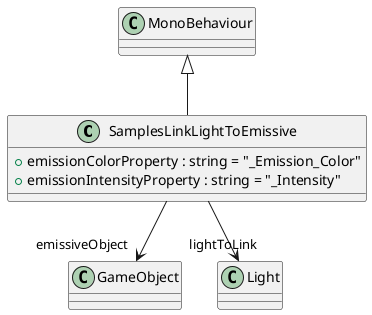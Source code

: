 @startuml
class SamplesLinkLightToEmissive {
    + emissionColorProperty : string = "_Emission_Color"
    + emissionIntensityProperty : string = "_Intensity"
}
MonoBehaviour <|-- SamplesLinkLightToEmissive
SamplesLinkLightToEmissive --> "emissiveObject" GameObject
SamplesLinkLightToEmissive --> "lightToLink" Light
@enduml
